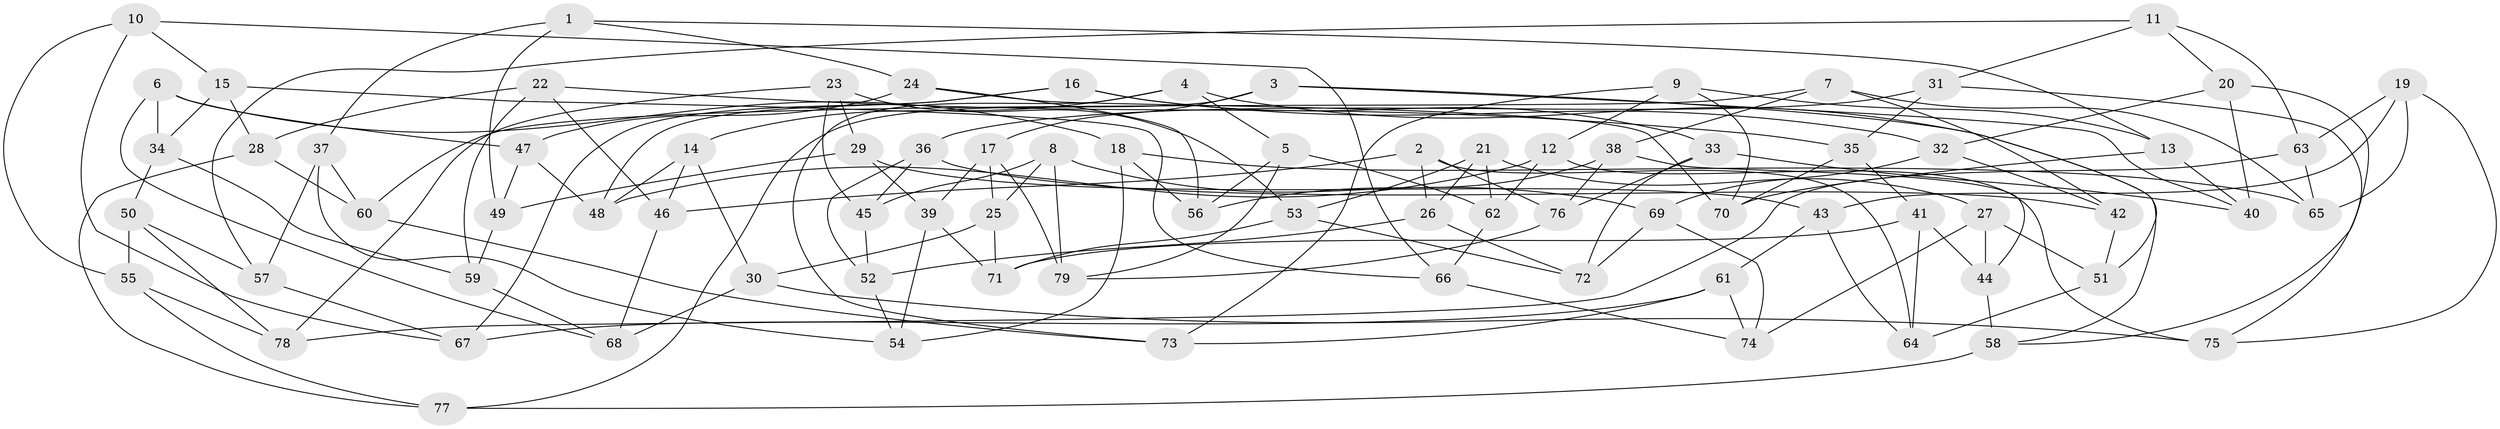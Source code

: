 // coarse degree distribution, {4: 0.5535714285714286, 5: 0.16071428571428573, 6: 0.19642857142857142, 3: 0.08928571428571429}
// Generated by graph-tools (version 1.1) at 2025/38/03/04/25 23:38:15]
// undirected, 79 vertices, 158 edges
graph export_dot {
  node [color=gray90,style=filled];
  1;
  2;
  3;
  4;
  5;
  6;
  7;
  8;
  9;
  10;
  11;
  12;
  13;
  14;
  15;
  16;
  17;
  18;
  19;
  20;
  21;
  22;
  23;
  24;
  25;
  26;
  27;
  28;
  29;
  30;
  31;
  32;
  33;
  34;
  35;
  36;
  37;
  38;
  39;
  40;
  41;
  42;
  43;
  44;
  45;
  46;
  47;
  48;
  49;
  50;
  51;
  52;
  53;
  54;
  55;
  56;
  57;
  58;
  59;
  60;
  61;
  62;
  63;
  64;
  65;
  66;
  67;
  68;
  69;
  70;
  71;
  72;
  73;
  74;
  75;
  76;
  77;
  78;
  79;
  1 -- 24;
  1 -- 49;
  1 -- 13;
  1 -- 37;
  2 -- 64;
  2 -- 76;
  2 -- 46;
  2 -- 26;
  3 -- 77;
  3 -- 51;
  3 -- 17;
  3 -- 40;
  4 -- 14;
  4 -- 5;
  4 -- 58;
  4 -- 73;
  5 -- 56;
  5 -- 62;
  5 -- 79;
  6 -- 34;
  6 -- 18;
  6 -- 68;
  6 -- 47;
  7 -- 65;
  7 -- 60;
  7 -- 42;
  7 -- 38;
  8 -- 25;
  8 -- 79;
  8 -- 69;
  8 -- 45;
  9 -- 73;
  9 -- 70;
  9 -- 13;
  9 -- 12;
  10 -- 55;
  10 -- 67;
  10 -- 66;
  10 -- 15;
  11 -- 63;
  11 -- 57;
  11 -- 31;
  11 -- 20;
  12 -- 75;
  12 -- 62;
  12 -- 48;
  13 -- 70;
  13 -- 40;
  14 -- 48;
  14 -- 46;
  14 -- 30;
  15 -- 28;
  15 -- 34;
  15 -- 66;
  16 -- 32;
  16 -- 48;
  16 -- 33;
  16 -- 67;
  17 -- 79;
  17 -- 39;
  17 -- 25;
  18 -- 65;
  18 -- 56;
  18 -- 54;
  19 -- 65;
  19 -- 63;
  19 -- 75;
  19 -- 43;
  20 -- 32;
  20 -- 40;
  20 -- 58;
  21 -- 27;
  21 -- 26;
  21 -- 53;
  21 -- 62;
  22 -- 59;
  22 -- 35;
  22 -- 46;
  22 -- 28;
  23 -- 53;
  23 -- 45;
  23 -- 78;
  23 -- 29;
  24 -- 70;
  24 -- 56;
  24 -- 47;
  25 -- 71;
  25 -- 30;
  26 -- 52;
  26 -- 72;
  27 -- 44;
  27 -- 74;
  27 -- 51;
  28 -- 77;
  28 -- 60;
  29 -- 39;
  29 -- 49;
  29 -- 43;
  30 -- 75;
  30 -- 68;
  31 -- 35;
  31 -- 36;
  31 -- 75;
  32 -- 42;
  32 -- 69;
  33 -- 40;
  33 -- 76;
  33 -- 72;
  34 -- 59;
  34 -- 50;
  35 -- 70;
  35 -- 41;
  36 -- 52;
  36 -- 45;
  36 -- 42;
  37 -- 57;
  37 -- 54;
  37 -- 60;
  38 -- 76;
  38 -- 56;
  38 -- 44;
  39 -- 54;
  39 -- 71;
  41 -- 64;
  41 -- 71;
  41 -- 44;
  42 -- 51;
  43 -- 61;
  43 -- 64;
  44 -- 58;
  45 -- 52;
  46 -- 68;
  47 -- 48;
  47 -- 49;
  49 -- 59;
  50 -- 55;
  50 -- 78;
  50 -- 57;
  51 -- 64;
  52 -- 54;
  53 -- 72;
  53 -- 71;
  55 -- 78;
  55 -- 77;
  57 -- 67;
  58 -- 77;
  59 -- 68;
  60 -- 73;
  61 -- 74;
  61 -- 67;
  61 -- 73;
  62 -- 66;
  63 -- 65;
  63 -- 78;
  66 -- 74;
  69 -- 74;
  69 -- 72;
  76 -- 79;
}
